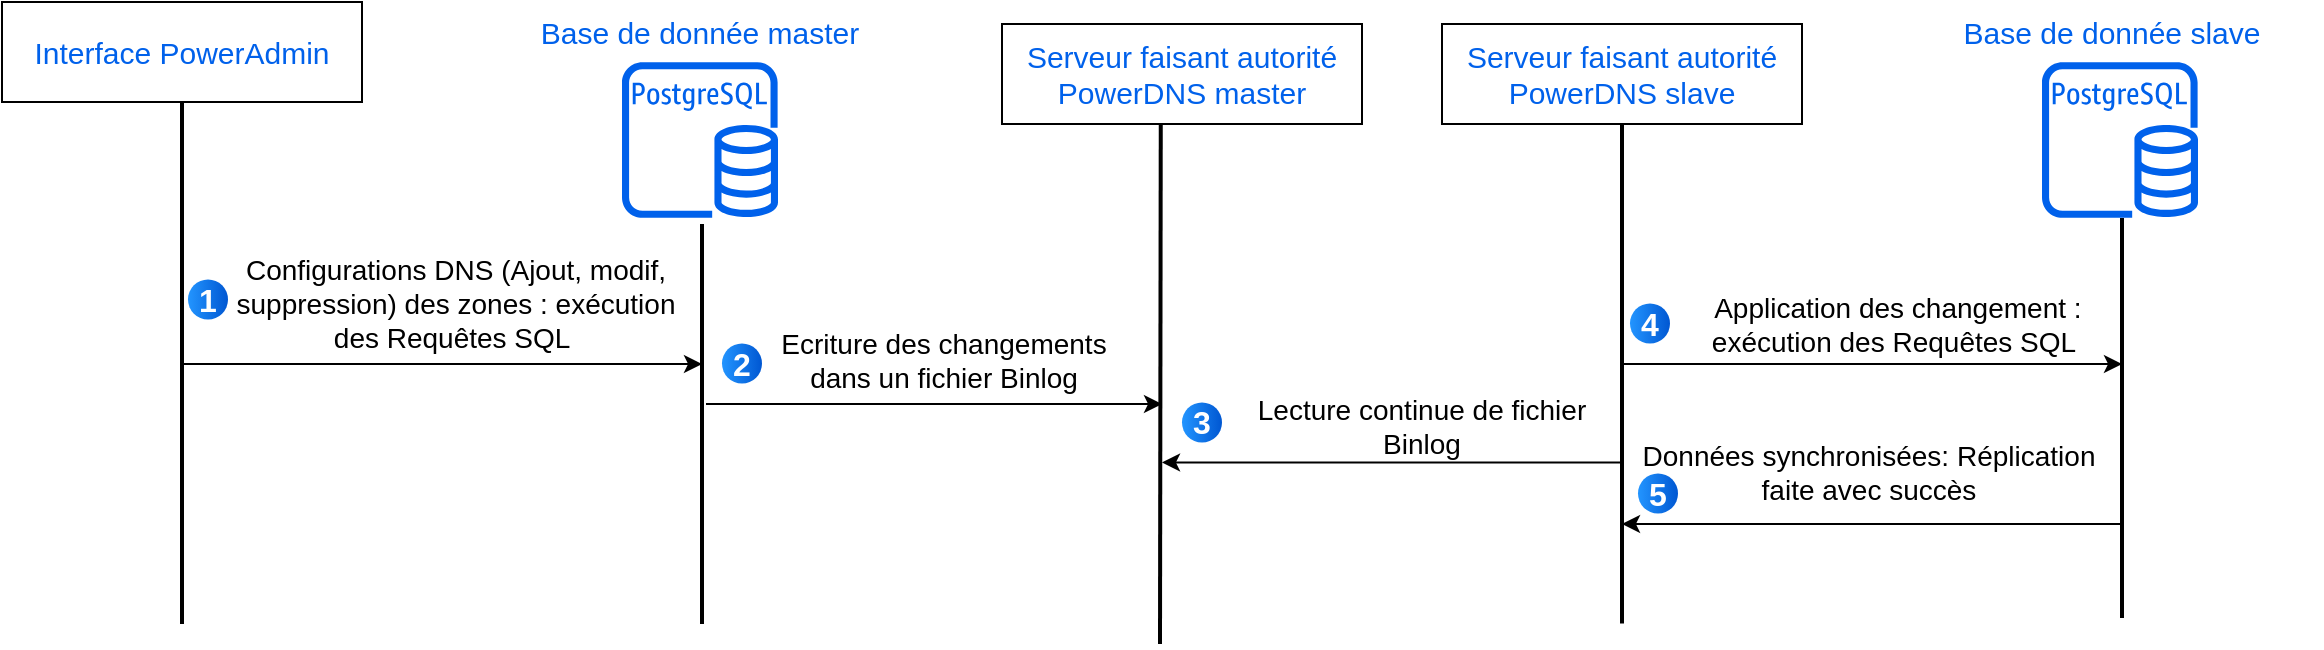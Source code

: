 <mxfile version="24.7.7">
  <diagram name="Page-1" id="UAjpvJ85XB8n5dhYZquB">
    <mxGraphModel dx="2062" dy="624" grid="1" gridSize="10" guides="1" tooltips="1" connect="1" arrows="1" fold="1" page="1" pageScale="1" pageWidth="827" pageHeight="1169" math="0" shadow="0">
      <root>
        <mxCell id="0" />
        <mxCell id="1" parent="0" />
        <mxCell id="F08SmMuhYrjsykQwWGcK-52" value="" style="endArrow=none;html=1;rounded=0;strokeColor=#000000;strokeWidth=2;entryX=0.441;entryY=1.004;entryDx=0;entryDy=0;entryPerimeter=0;" edge="1" parent="1" target="F08SmMuhYrjsykQwWGcK-106">
          <mxGeometry width="50" height="50" relative="1" as="geometry">
            <mxPoint x="149" y="450" as="sourcePoint" />
            <mxPoint x="170.653" y="266.902" as="targetPoint" />
          </mxGeometry>
        </mxCell>
        <mxCell id="F08SmMuhYrjsykQwWGcK-53" value="" style="endArrow=none;html=1;rounded=0;strokeColor=#000000;strokeWidth=2;" edge="1" parent="1" source="F08SmMuhYrjsykQwWGcK-108">
          <mxGeometry width="50" height="50" relative="1" as="geometry">
            <mxPoint x="380" y="439.75" as="sourcePoint" />
            <mxPoint x="380" y="179.75" as="targetPoint" />
          </mxGeometry>
        </mxCell>
        <mxCell id="F08SmMuhYrjsykQwWGcK-62" value="" style="endArrow=none;html=1;rounded=0;strokeColor=#000000;strokeWidth=2;" edge="1" parent="1">
          <mxGeometry width="50" height="50" relative="1" as="geometry">
            <mxPoint x="-80" y="440" as="sourcePoint" />
            <mxPoint x="-80" y="240" as="targetPoint" />
          </mxGeometry>
        </mxCell>
        <mxCell id="F08SmMuhYrjsykQwWGcK-63" value="" style="endArrow=none;html=1;rounded=0;endFill=0;startArrow=classic;startFill=1;" edge="1" parent="1">
          <mxGeometry width="50" height="50" relative="1" as="geometry">
            <mxPoint x="150" y="330" as="sourcePoint" />
            <mxPoint x="-78" y="330" as="targetPoint" />
          </mxGeometry>
        </mxCell>
        <mxCell id="F08SmMuhYrjsykQwWGcK-65" value="" style="endArrow=none;html=1;rounded=0;strokeColor=#000000;strokeWidth=2;" edge="1" parent="1">
          <mxGeometry width="50" height="50" relative="1" as="geometry">
            <mxPoint x="630" y="437" as="sourcePoint" />
            <mxPoint x="630" y="237" as="targetPoint" />
          </mxGeometry>
        </mxCell>
        <mxCell id="F08SmMuhYrjsykQwWGcK-94" value="&lt;span style=&quot;color: rgb(0, 97, 235); font-size: 15px;&quot;&gt;Base de donnée master&lt;/span&gt;" style="text;html=1;align=center;verticalAlign=middle;whiteSpace=wrap;rounded=0;" vertex="1" parent="1">
          <mxGeometry x="-186" y="129" width="210" height="30" as="geometry" />
        </mxCell>
        <mxCell id="F08SmMuhYrjsykQwWGcK-96" value="&lt;span style=&quot;color: rgb(0, 97, 235); font-size: 15px;&quot;&gt;Interface PowerAdmin&lt;/span&gt;" style="rounded=0;whiteSpace=wrap;html=1;" vertex="1" parent="1">
          <mxGeometry x="-430" y="129" width="180" height="50" as="geometry" />
        </mxCell>
        <mxCell id="F08SmMuhYrjsykQwWGcK-97" value="" style="endArrow=none;html=1;rounded=0;strokeColor=#000000;strokeWidth=2;entryX=0.5;entryY=1;entryDx=0;entryDy=0;" edge="1" parent="1" target="F08SmMuhYrjsykQwWGcK-96">
          <mxGeometry width="50" height="50" relative="1" as="geometry">
            <mxPoint x="-340" y="440" as="sourcePoint" />
            <mxPoint x="-290" y="210" as="targetPoint" />
          </mxGeometry>
        </mxCell>
        <mxCell id="F08SmMuhYrjsykQwWGcK-98" value="&lt;font style=&quot;font-size: 14px;&quot;&gt;Configurations DNS (Ajout, modif, suppression) des zones :&amp;nbsp;&lt;span style=&quot;text-align: left;&quot;&gt;exécution d&lt;/span&gt;&lt;span style=&quot;text-align: left;&quot; class=&quot;hljs-string&quot;&gt;es Requêtes SQL&lt;/span&gt;&amp;nbsp;&lt;/font&gt;" style="text;html=1;align=center;verticalAlign=middle;whiteSpace=wrap;rounded=0;" vertex="1" parent="1">
          <mxGeometry x="-320" y="250" width="233.5" height="60.5" as="geometry" />
        </mxCell>
        <mxCell id="F08SmMuhYrjsykQwWGcK-99" value="" style="endArrow=none;html=1;rounded=0;endFill=0;startArrow=classic;startFill=1;" edge="1" parent="1">
          <mxGeometry width="50" height="50" relative="1" as="geometry">
            <mxPoint x="-80" y="310" as="sourcePoint" />
            <mxPoint x="-340" y="310" as="targetPoint" />
          </mxGeometry>
        </mxCell>
        <mxCell id="F08SmMuhYrjsykQwWGcK-105" value="" style="sketch=0;outlineConnect=0;fontColor=#232F3E;gradientColor=none;fillColor=#0061EB;strokeColor=none;dashed=0;verticalLabelPosition=bottom;verticalAlign=top;align=center;html=1;fontSize=12;fontStyle=0;aspect=fixed;pointerEvents=1;shape=mxgraph.aws4.rds_postgresql_instance;" vertex="1" parent="1">
          <mxGeometry x="-120" y="159" width="78" height="78" as="geometry" />
        </mxCell>
        <mxCell id="F08SmMuhYrjsykQwWGcK-106" value="&lt;span style=&quot;color: rgb(0, 97, 235); font-size: 15px;&quot;&gt;Serveur faisant autorité PowerDNS master&lt;/span&gt;" style="rounded=0;whiteSpace=wrap;html=1;" vertex="1" parent="1">
          <mxGeometry x="70" y="140" width="180" height="50" as="geometry" />
        </mxCell>
        <mxCell id="F08SmMuhYrjsykQwWGcK-107" value="" style="sketch=0;outlineConnect=0;fontColor=#232F3E;gradientColor=none;fillColor=#0061EB;strokeColor=none;dashed=0;verticalLabelPosition=bottom;verticalAlign=top;align=center;html=1;fontSize=12;fontStyle=0;aspect=fixed;pointerEvents=1;shape=mxgraph.aws4.rds_postgresql_instance;" vertex="1" parent="1">
          <mxGeometry x="590" y="159" width="78" height="78" as="geometry" />
        </mxCell>
        <mxCell id="F08SmMuhYrjsykQwWGcK-109" value="&lt;font style=&quot;font-size: 14px;&quot;&gt;Ecriture des changements dans un fichier Binlog&lt;/font&gt;" style="text;html=1;align=center;verticalAlign=middle;whiteSpace=wrap;rounded=0;" vertex="1" parent="1">
          <mxGeometry x="-50" y="292.25" width="182" height="32.25" as="geometry" />
        </mxCell>
        <mxCell id="F08SmMuhYrjsykQwWGcK-110" value="" style="endArrow=classic;html=1;rounded=0;endFill=1;startArrow=none;startFill=0;" edge="1" parent="1">
          <mxGeometry width="50" height="50" relative="1" as="geometry">
            <mxPoint x="380" y="359.25" as="sourcePoint" />
            <mxPoint x="150" y="359.25" as="targetPoint" />
          </mxGeometry>
        </mxCell>
        <mxCell id="F08SmMuhYrjsykQwWGcK-111" value="&lt;font style=&quot;font-size: 14px;&quot;&gt;Lecture continue de fichier Binlog&lt;/font&gt;" style="text;html=1;align=center;verticalAlign=middle;whiteSpace=wrap;rounded=0;" vertex="1" parent="1">
          <mxGeometry x="190" y="325.75" width="180" height="29.5" as="geometry" />
        </mxCell>
        <mxCell id="F08SmMuhYrjsykQwWGcK-112" value="" style="endArrow=none;html=1;rounded=0;endFill=0;startArrow=classic;startFill=1;" edge="1" parent="1">
          <mxGeometry width="50" height="50" relative="1" as="geometry">
            <mxPoint x="630" y="310" as="sourcePoint" />
            <mxPoint x="380" y="310" as="targetPoint" />
          </mxGeometry>
        </mxCell>
        <mxCell id="F08SmMuhYrjsykQwWGcK-113" value="&lt;font style=&quot;font-size: 14px;&quot;&gt;&amp;nbsp;Application des changement : e&lt;/font&gt;&lt;span style=&quot;font-size: 14px; text-align: left;&quot;&gt;xécution d&lt;/span&gt;&lt;span style=&quot;font-size: 14px; text-align: left;&quot; class=&quot;hljs-string&quot;&gt;es Requêtes SQL&lt;/span&gt;" style="text;html=1;align=center;verticalAlign=middle;whiteSpace=wrap;rounded=0;" vertex="1" parent="1">
          <mxGeometry x="408" y="275" width="216" height="29.5" as="geometry" />
        </mxCell>
        <mxCell id="F08SmMuhYrjsykQwWGcK-116" value="&lt;span style=&quot;color: rgb(0, 97, 235); font-size: 15px;&quot;&gt;Base de donnée slave&lt;/span&gt;" style="text;html=1;align=center;verticalAlign=middle;whiteSpace=wrap;rounded=0;" vertex="1" parent="1">
          <mxGeometry x="520" y="129" width="210" height="30" as="geometry" />
        </mxCell>
        <mxCell id="F08SmMuhYrjsykQwWGcK-118" value="1" style="ellipse;whiteSpace=wrap;html=1;aspect=fixed;rotation=0;gradientColor=#0057D2;strokeColor=none;gradientDirection=east;fillColor=#2395FF;rounded=0;pointerEvents=0;fontFamily=Helvetica;fontSize=16;fontColor=#FFFFFF;spacingTop=4;spacingBottom=4;spacingLeft=4;spacingRight=4;points=[];fontStyle=1" vertex="1" parent="1">
          <mxGeometry x="-337" y="267.75" width="20" height="20" as="geometry" />
        </mxCell>
        <mxCell id="F08SmMuhYrjsykQwWGcK-119" value="2" style="ellipse;whiteSpace=wrap;html=1;aspect=fixed;rotation=0;gradientColor=#0057D2;strokeColor=none;gradientDirection=east;fillColor=#2395FF;rounded=0;pointerEvents=0;fontFamily=Helvetica;fontSize=16;fontColor=#FFFFFF;spacingTop=4;spacingBottom=4;spacingLeft=4;spacingRight=4;points=[];fontStyle=1" vertex="1" parent="1">
          <mxGeometry x="-70" y="299.75" width="20" height="20" as="geometry" />
        </mxCell>
        <mxCell id="F08SmMuhYrjsykQwWGcK-121" value="3" style="ellipse;whiteSpace=wrap;html=1;aspect=fixed;rotation=0;gradientColor=#0057D2;strokeColor=none;gradientDirection=east;fillColor=#2395FF;rounded=0;pointerEvents=0;fontFamily=Helvetica;fontSize=16;fontColor=#FFFFFF;spacingTop=4;spacingBottom=4;spacingLeft=4;spacingRight=4;points=[];fontStyle=1" vertex="1" parent="1">
          <mxGeometry x="160" y="329.25" width="20" height="20" as="geometry" />
        </mxCell>
        <mxCell id="F08SmMuhYrjsykQwWGcK-122" value="" style="endArrow=classic;html=1;rounded=0;endFill=1;startArrow=none;startFill=0;" edge="1" parent="1">
          <mxGeometry width="50" height="50" relative="1" as="geometry">
            <mxPoint x="629" y="390" as="sourcePoint" />
            <mxPoint x="380" y="390" as="targetPoint" />
          </mxGeometry>
        </mxCell>
        <mxCell id="F08SmMuhYrjsykQwWGcK-123" value="&lt;font style=&quot;font-size: 14px;&quot;&gt;Données synchronisées:&amp;nbsp;Réplication faite avec succès&lt;/font&gt;" style="text;html=1;align=center;verticalAlign=middle;whiteSpace=wrap;rounded=0;" vertex="1" parent="1">
          <mxGeometry x="388" y="349.25" width="231" height="29.5" as="geometry" />
        </mxCell>
        <mxCell id="F08SmMuhYrjsykQwWGcK-124" value="4" style="ellipse;whiteSpace=wrap;html=1;aspect=fixed;rotation=0;gradientColor=#0057D2;strokeColor=none;gradientDirection=east;fillColor=#2395FF;rounded=0;pointerEvents=0;fontFamily=Helvetica;fontSize=16;fontColor=#FFFFFF;spacingTop=4;spacingBottom=4;spacingLeft=4;spacingRight=4;points=[];fontStyle=1" vertex="1" parent="1">
          <mxGeometry x="384" y="279.75" width="20" height="20" as="geometry" />
        </mxCell>
        <mxCell id="F08SmMuhYrjsykQwWGcK-125" value="5" style="ellipse;whiteSpace=wrap;html=1;aspect=fixed;rotation=0;gradientColor=#0057D2;strokeColor=none;gradientDirection=east;fillColor=#2395FF;rounded=0;pointerEvents=0;fontFamily=Helvetica;fontSize=16;fontColor=#FFFFFF;spacingTop=4;spacingBottom=4;spacingLeft=4;spacingRight=4;points=[];fontStyle=1" vertex="1" parent="1">
          <mxGeometry x="388" y="364.75" width="20" height="20" as="geometry" />
        </mxCell>
        <mxCell id="F08SmMuhYrjsykQwWGcK-127" value="" style="endArrow=none;html=1;rounded=0;strokeColor=#000000;strokeWidth=2;" edge="1" parent="1" target="F08SmMuhYrjsykQwWGcK-108">
          <mxGeometry width="50" height="50" relative="1" as="geometry">
            <mxPoint x="380" y="439.75" as="sourcePoint" />
            <mxPoint x="380" y="179.75" as="targetPoint" />
          </mxGeometry>
        </mxCell>
        <mxCell id="F08SmMuhYrjsykQwWGcK-108" value="&lt;span style=&quot;color: rgb(0, 97, 235); font-size: 15px;&quot;&gt;Serveur faisant autorité PowerDNS slave&lt;/span&gt;" style="rounded=0;whiteSpace=wrap;html=1;" vertex="1" parent="1">
          <mxGeometry x="290" y="140" width="180" height="50" as="geometry" />
        </mxCell>
      </root>
    </mxGraphModel>
  </diagram>
</mxfile>
